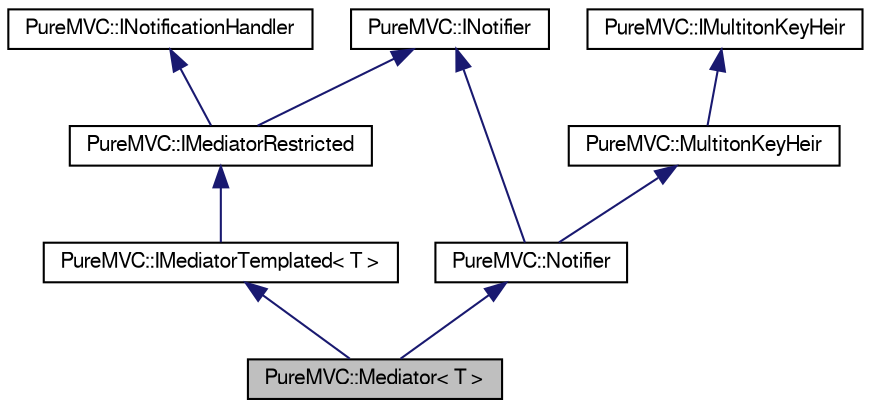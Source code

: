 digraph G
{
  edge [fontname="FreeSans",fontsize="10",labelfontname="FreeSans",labelfontsize="10"];
  node [fontname="FreeSans",fontsize="10",shape=record];
  Node1 [label="PureMVC::Mediator\< T \>",height=0.2,width=0.4,color="black", fillcolor="grey75", style="filled" fontcolor="black"];
  Node2 -> Node1 [dir=back,color="midnightblue",fontsize="10",style="solid"];
  Node2 [label="PureMVC::IMediatorTemplated\< T \>",height=0.2,width=0.4,color="black", fillcolor="white", style="filled",URL="$class_pure_m_v_c_1_1_i_mediator_templated.html",tooltip="The templated portion of IMediator."];
  Node3 -> Node2 [dir=back,color="midnightblue",fontsize="10",style="solid"];
  Node3 [label="PureMVC::IMediatorRestricted",height=0.2,width=0.4,color="black", fillcolor="white", style="filled",URL="$class_pure_m_v_c_1_1_i_mediator_restricted.html",tooltip="The untemplated portion of the interface definition for a PureMVC Mediator."];
  Node4 -> Node3 [dir=back,color="midnightblue",fontsize="10",style="solid"];
  Node4 [label="PureMVC::INotifier",height=0.2,width=0.4,color="black", fillcolor="white", style="filled",URL="$class_pure_m_v_c_1_1_i_notifier.html",tooltip="The interface definition for a PureMVC Notifier."];
  Node5 -> Node3 [dir=back,color="midnightblue",fontsize="10",style="solid"];
  Node5 [label="PureMVC::INotificationHandler",height=0.2,width=0.4,color="black", fillcolor="white", style="filled",URL="$class_pure_m_v_c_1_1_i_notification_handler.html",tooltip="An INotificationHandler base class."];
  Node6 -> Node1 [dir=back,color="midnightblue",fontsize="10",style="solid"];
  Node6 [label="PureMVC::Notifier",height=0.2,width=0.4,color="black", fillcolor="white", style="filled",URL="$class_pure_m_v_c_1_1_notifier.html",tooltip="A Base INotifier implementation."];
  Node7 -> Node6 [dir=back,color="midnightblue",fontsize="10",style="solid"];
  Node7 [label="PureMVC::MultitonKeyHeir",height=0.2,width=0.4,color="black", fillcolor="white", style="filled",URL="$class_pure_m_v_c_1_1_multiton_key_heir.html",tooltip="Multiton key holding class."];
  Node8 -> Node7 [dir=back,color="midnightblue",fontsize="10",style="solid"];
  Node8 [label="PureMVC::IMultitonKeyHeir",height=0.2,width=0.4,color="black", fillcolor="white", style="filled",URL="$class_pure_m_v_c_1_1_i_multiton_key_heir.html",tooltip="Contains a multiton key."];
  Node4 -> Node6 [dir=back,color="midnightblue",fontsize="10",style="solid"];
}
